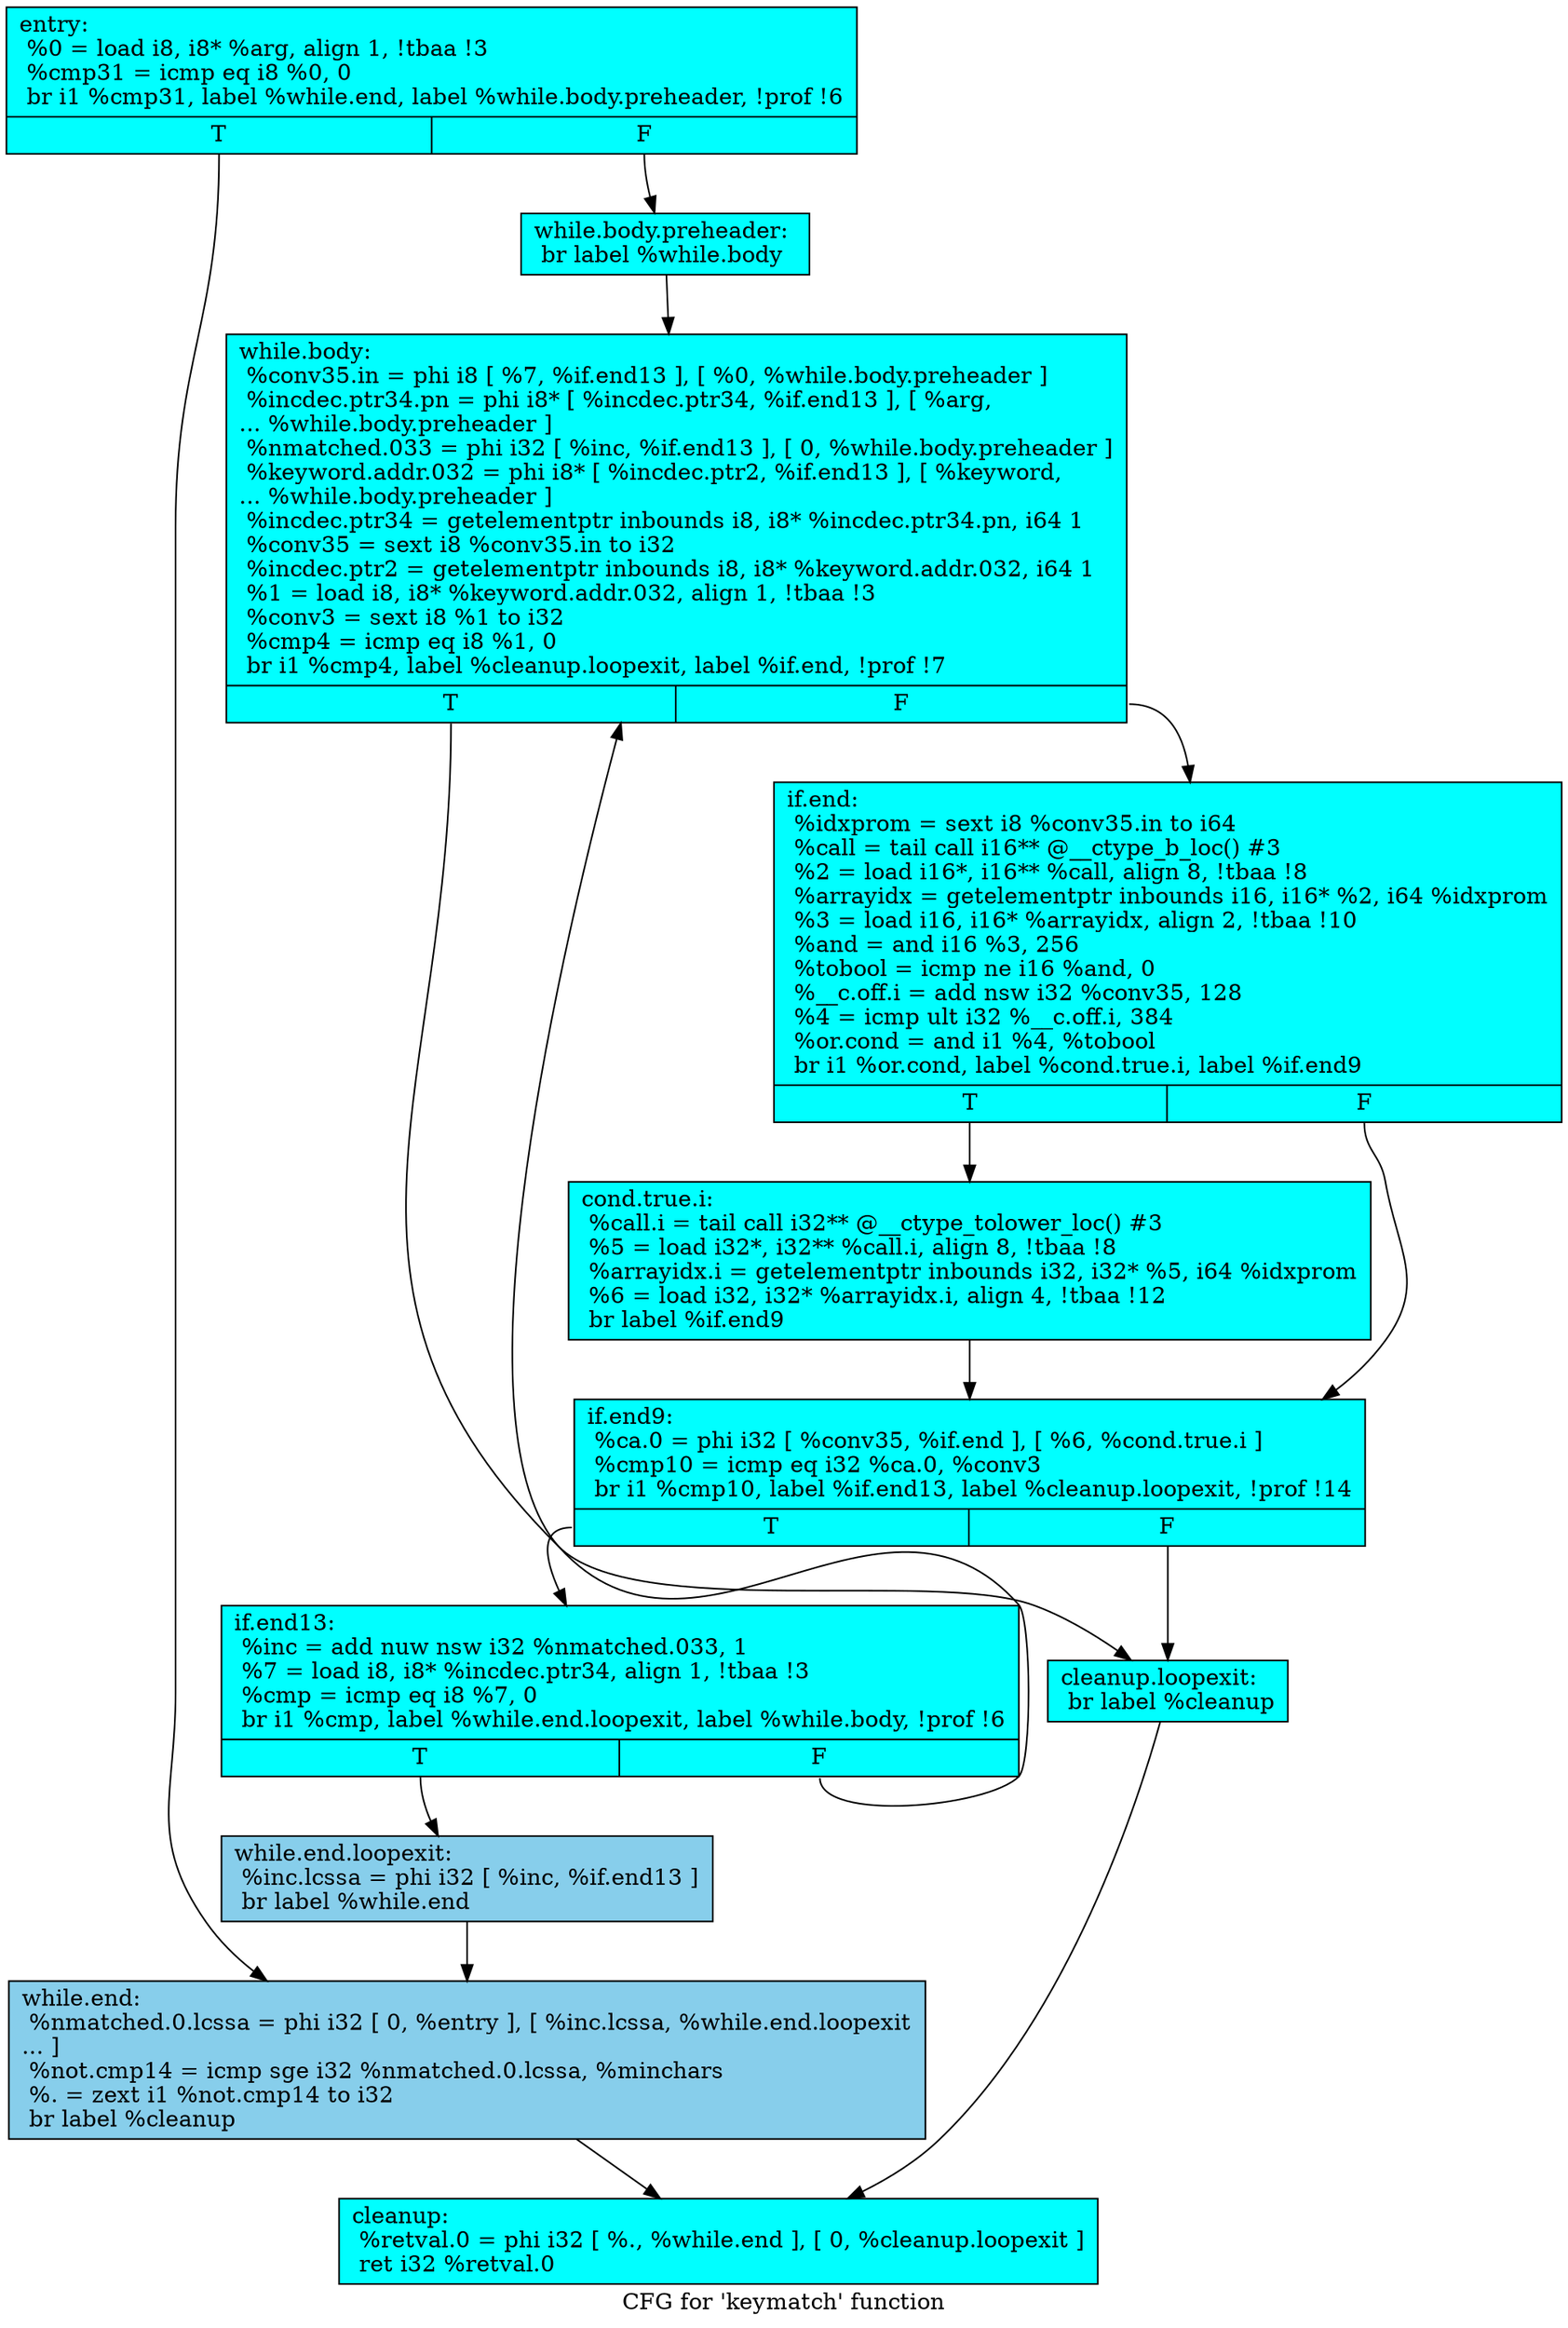 digraph "CFG for 'keymatch' function" {
	label="CFG for 'keymatch' function";

	Node0x643fee0 [shape=record, style = filled, fillcolor = cyan, label="{entry:\l  %0 = load i8, i8* %arg, align 1, !tbaa !3\l  %cmp31 = icmp eq i8 %0, 0\l  br i1 %cmp31, label %while.end, label %while.body.preheader, !prof !6\l|{<s0>T|<s1>F}}"];
	Node0x643fee0:s0 -> Node0x64417e0;
	Node0x643fee0:s1 -> Node0x64418f0;
	Node0x64418f0 [shape=record, style = filled, fillcolor = cyan, label="{while.body.preheader:                             \l  br label %while.body\l}"];
	Node0x64418f0 -> Node0x6441bb0;
	Node0x6441bb0 [shape=record, style = filled, fillcolor = cyan, label="{while.body:                                       \l  %conv35.in = phi i8 [ %7, %if.end13 ], [ %0, %while.body.preheader ]\l  %incdec.ptr34.pn = phi i8* [ %incdec.ptr34, %if.end13 ], [ %arg,\l... %while.body.preheader ]\l  %nmatched.033 = phi i32 [ %inc, %if.end13 ], [ 0, %while.body.preheader ]\l  %keyword.addr.032 = phi i8* [ %incdec.ptr2, %if.end13 ], [ %keyword,\l... %while.body.preheader ]\l  %incdec.ptr34 = getelementptr inbounds i8, i8* %incdec.ptr34.pn, i64 1\l  %conv35 = sext i8 %conv35.in to i32\l  %incdec.ptr2 = getelementptr inbounds i8, i8* %keyword.addr.032, i64 1\l  %1 = load i8, i8* %keyword.addr.032, align 1, !tbaa !3\l  %conv3 = sext i8 %1 to i32\l  %cmp4 = icmp eq i8 %1, 0\l  br i1 %cmp4, label %cleanup.loopexit, label %if.end, !prof !7\l|{<s0>T|<s1>F}}"];
	Node0x6441bb0:s0 -> Node0x6442d00;
	Node0x6441bb0:s1 -> Node0x6442de0;
	Node0x6442de0 [shape=record, style = filled, fillcolor = cyan, label="{if.end:                                           \l  %idxprom = sext i8 %conv35.in to i64\l  %call = tail call i16** @__ctype_b_loc() #3\l  %2 = load i16*, i16** %call, align 8, !tbaa !8\l  %arrayidx = getelementptr inbounds i16, i16* %2, i64 %idxprom\l  %3 = load i16, i16* %arrayidx, align 2, !tbaa !10\l  %and = and i16 %3, 256\l  %tobool = icmp ne i16 %and, 0\l  %__c.off.i = add nsw i32 %conv35, 128\l  %4 = icmp ult i32 %__c.off.i, 384\l  %or.cond = and i1 %4, %tobool\l  br i1 %or.cond, label %cond.true.i, label %if.end9\l|{<s0>T|<s1>F}}"];
	Node0x6442de0:s0 -> Node0x6443c60;
	Node0x6442de0:s1 -> Node0x6443d10;
	Node0x6443c60 [shape=record, style = filled, fillcolor = cyan, label="{cond.true.i:                                      \l  %call.i = tail call i32** @__ctype_tolower_loc() #3\l  %5 = load i32*, i32** %call.i, align 8, !tbaa !8\l  %arrayidx.i = getelementptr inbounds i32, i32* %5, i64 %idxprom\l  %6 = load i32, i32* %arrayidx.i, align 4, !tbaa !12\l  br label %if.end9\l}"];
	Node0x6443c60 -> Node0x6443d10;
	Node0x6443d10 [shape=record, style = filled, fillcolor = cyan, label="{if.end9:                                          \l  %ca.0 = phi i32 [ %conv35, %if.end ], [ %6, %cond.true.i ]\l  %cmp10 = icmp eq i32 %ca.0, %conv3\l  br i1 %cmp10, label %if.end13, label %cleanup.loopexit, !prof !14\l|{<s0>T|<s1>F}}"];
	Node0x6443d10:s0 -> Node0x6441d10;
	Node0x6443d10:s1 -> Node0x6442d00;
	Node0x6441d10 [shape=record, style = filled, fillcolor = cyan, label="{if.end13:                                         \l  %inc = add nuw nsw i32 %nmatched.033, 1\l  %7 = load i8, i8* %incdec.ptr34, align 1, !tbaa !3\l  %cmp = icmp eq i8 %7, 0\l  br i1 %cmp, label %while.end.loopexit, label %while.body, !prof !6\l|{<s0>T|<s1>F}}"];
	Node0x6441d10:s0 -> Node0x6444e30;
	Node0x6441d10:s1 -> Node0x6441bb0;
	Node0x6444e30 [shape=record, style = filled, fillcolor = skyblue, label="{while.end.loopexit:                               \l  %inc.lcssa = phi i32 [ %inc, %if.end13 ]\l  br label %while.end\l}"];
	Node0x6444e30 -> Node0x64417e0;
	Node0x64417e0 [shape=record, style = filled, fillcolor = skyblue, label="{while.end:                                        \l  %nmatched.0.lcssa = phi i32 [ 0, %entry ], [ %inc.lcssa, %while.end.loopexit\l... ]\l  %not.cmp14 = icmp sge i32 %nmatched.0.lcssa, %minchars\l  %. = zext i1 %not.cmp14 to i32\l  br label %cleanup\l}"];
	Node0x64417e0 -> Node0x6445730;
	Node0x6442d00 [shape=record, style = filled, fillcolor = cyan, label="{cleanup.loopexit:                                 \l  br label %cleanup\l}"];
	Node0x6442d00 -> Node0x6445730;
	Node0x6445730 [shape=record, style = filled, fillcolor = cyan, label="{cleanup:                                          \l  %retval.0 = phi i32 [ %., %while.end ], [ 0, %cleanup.loopexit ]\l  ret i32 %retval.0\l}"];
}
